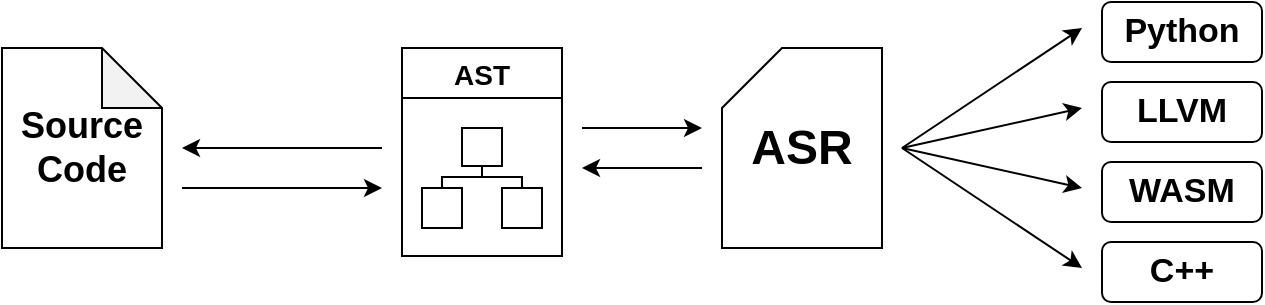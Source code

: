<mxfile version="26.2.3">
  <diagram name="Page-1" id="EwVvY_XLh2tar-kyspSp">
    <mxGraphModel dx="985" dy="565" grid="1" gridSize="10" guides="1" tooltips="1" connect="1" arrows="1" fold="1" page="1" pageScale="1" pageWidth="850" pageHeight="1100" math="0" shadow="0">
      <root>
        <mxCell id="0" />
        <mxCell id="1" parent="0" />
        <mxCell id="aYS-mJSF5tWhIcVHKOSk-3" value="&lt;font style=&quot;font-size: 18px;&quot;&gt;&lt;b&gt;&lt;font&gt;Source Code&lt;/font&gt;&lt;/b&gt;&lt;/font&gt;" style="shape=note;whiteSpace=wrap;html=1;backgroundOutline=1;darkOpacity=0.05;" vertex="1" parent="1">
          <mxGeometry x="40" y="440" width="80" height="100" as="geometry" />
        </mxCell>
        <mxCell id="aYS-mJSF5tWhIcVHKOSk-17" value="&lt;b&gt;&lt;font style=&quot;font-size: 24px;&quot;&gt;ASR&lt;/font&gt;&lt;/b&gt;" style="shape=card;whiteSpace=wrap;html=1;" vertex="1" parent="1">
          <mxGeometry x="400" y="440" width="80" height="100" as="geometry" />
        </mxCell>
        <mxCell id="aYS-mJSF5tWhIcVHKOSk-26" value="AST" style="swimlane;startSize=25;horizontal=1;containerType=tree;newEdgeStyle={&quot;edgeStyle&quot;:&quot;elbowEdgeStyle&quot;,&quot;startArrow&quot;:&quot;none&quot;,&quot;endArrow&quot;:&quot;none&quot;};fontStyle=1;fontSize=14;spacing=3;rounded=0;shadow=0;glass=0;swimlaneLine=1;" vertex="1" parent="1">
          <mxGeometry x="240" y="440" width="80" height="104" as="geometry" />
        </mxCell>
        <mxCell id="aYS-mJSF5tWhIcVHKOSk-27" value="" style="edgeStyle=elbowEdgeStyle;elbow=vertical;sourcePerimeterSpacing=0;targetPerimeterSpacing=0;startArrow=none;endArrow=none;rounded=0;curved=0;entryX=0.5;entryY=0;entryDx=0;entryDy=0;" edge="1" parent="aYS-mJSF5tWhIcVHKOSk-26" source="aYS-mJSF5tWhIcVHKOSk-29" target="aYS-mJSF5tWhIcVHKOSk-30">
          <mxGeometry relative="1" as="geometry">
            <mxPoint x="27" y="68" as="targetPoint" />
          </mxGeometry>
        </mxCell>
        <mxCell id="aYS-mJSF5tWhIcVHKOSk-28" value="" style="edgeStyle=elbowEdgeStyle;elbow=vertical;sourcePerimeterSpacing=0;targetPerimeterSpacing=0;startArrow=none;endArrow=none;rounded=0;curved=0;" edge="1" parent="aYS-mJSF5tWhIcVHKOSk-26" source="aYS-mJSF5tWhIcVHKOSk-29" target="aYS-mJSF5tWhIcVHKOSk-31">
          <mxGeometry relative="1" as="geometry" />
        </mxCell>
        <UserObject label="" treeRoot="1" id="aYS-mJSF5tWhIcVHKOSk-29">
          <mxCell style="whiteSpace=wrap;html=1;align=center;treeFolding=1;treeMoving=1;newEdgeStyle={&quot;edgeStyle&quot;:&quot;elbowEdgeStyle&quot;,&quot;startArrow&quot;:&quot;none&quot;,&quot;endArrow&quot;:&quot;none&quot;};" vertex="1" parent="aYS-mJSF5tWhIcVHKOSk-26">
            <mxGeometry x="30" y="40" width="20" height="19" as="geometry" />
          </mxCell>
        </UserObject>
        <mxCell id="aYS-mJSF5tWhIcVHKOSk-30" value="" style="whiteSpace=wrap;html=1;align=center;verticalAlign=middle;treeFolding=1;treeMoving=1;newEdgeStyle={&quot;edgeStyle&quot;:&quot;elbowEdgeStyle&quot;,&quot;startArrow&quot;:&quot;none&quot;,&quot;endArrow&quot;:&quot;none&quot;};" vertex="1" collapsed="1" parent="aYS-mJSF5tWhIcVHKOSk-26">
          <mxGeometry x="10" y="70" width="20" height="20" as="geometry" />
        </mxCell>
        <mxCell id="aYS-mJSF5tWhIcVHKOSk-31" value="" style="whiteSpace=wrap;html=1;align=center;verticalAlign=middle;treeFolding=1;treeMoving=1;newEdgeStyle={&quot;edgeStyle&quot;:&quot;elbowEdgeStyle&quot;,&quot;startArrow&quot;:&quot;none&quot;,&quot;endArrow&quot;:&quot;none&quot;};" vertex="1" collapsed="1" parent="aYS-mJSF5tWhIcVHKOSk-26">
          <mxGeometry x="50" y="70" width="20" height="20" as="geometry" />
        </mxCell>
        <mxCell id="aYS-mJSF5tWhIcVHKOSk-35" style="edgeStyle=elbowEdgeStyle;rounded=0;orthogonalLoop=1;jettySize=auto;html=1;startArrow=none;endArrow=none;exitX=0;exitY=0.25;exitDx=0;exitDy=0;entryX=0;entryY=0.5;entryDx=0;entryDy=0;" edge="1" parent="aYS-mJSF5tWhIcVHKOSk-26" source="aYS-mJSF5tWhIcVHKOSk-30" target="aYS-mJSF5tWhIcVHKOSk-30" visible="0">
          <mxGeometry relative="1" as="geometry" />
        </mxCell>
        <mxCell id="aYS-mJSF5tWhIcVHKOSk-37" value="&lt;div&gt;&lt;b&gt;LLVM&lt;/b&gt;&lt;/div&gt;" style="rounded=1;whiteSpace=wrap;html=1;fontSize=17;" vertex="1" parent="1">
          <mxGeometry x="590" y="457" width="80" height="30" as="geometry" />
        </mxCell>
        <mxCell id="aYS-mJSF5tWhIcVHKOSk-38" value="Python" style="rounded=1;whiteSpace=wrap;html=1;fontSize=17;fontStyle=1" vertex="1" parent="1">
          <mxGeometry x="590" y="417" width="80" height="30" as="geometry" />
        </mxCell>
        <mxCell id="aYS-mJSF5tWhIcVHKOSk-39" value="C++" style="rounded=1;whiteSpace=wrap;html=1;fontSize=17;fontStyle=1" vertex="1" parent="1">
          <mxGeometry x="590" y="537" width="80" height="30" as="geometry" />
        </mxCell>
        <mxCell id="aYS-mJSF5tWhIcVHKOSk-40" value="" style="endArrow=classic;html=1;rounded=0;" edge="1" parent="1">
          <mxGeometry width="50" height="50" relative="1" as="geometry">
            <mxPoint x="490" y="490" as="sourcePoint" />
            <mxPoint x="580" y="430" as="targetPoint" />
          </mxGeometry>
        </mxCell>
        <mxCell id="aYS-mJSF5tWhIcVHKOSk-41" value="" style="endArrow=classic;html=1;rounded=0;" edge="1" parent="1">
          <mxGeometry width="50" height="50" relative="1" as="geometry">
            <mxPoint x="490" y="490" as="sourcePoint" />
            <mxPoint x="580" y="470" as="targetPoint" />
          </mxGeometry>
        </mxCell>
        <mxCell id="aYS-mJSF5tWhIcVHKOSk-42" value="" style="endArrow=classic;html=1;rounded=0;" edge="1" parent="1">
          <mxGeometry width="50" height="50" relative="1" as="geometry">
            <mxPoint x="490" y="490" as="sourcePoint" />
            <mxPoint x="580" y="550" as="targetPoint" />
          </mxGeometry>
        </mxCell>
        <mxCell id="aYS-mJSF5tWhIcVHKOSk-43" value="" style="endArrow=classic;html=1;rounded=0;" edge="1" parent="1">
          <mxGeometry width="50" height="50" relative="1" as="geometry">
            <mxPoint x="330" y="480" as="sourcePoint" />
            <mxPoint x="390" y="480" as="targetPoint" />
          </mxGeometry>
        </mxCell>
        <mxCell id="aYS-mJSF5tWhIcVHKOSk-44" value="" style="endArrow=classic;html=1;rounded=0;" edge="1" parent="1">
          <mxGeometry width="50" height="50" relative="1" as="geometry">
            <mxPoint x="230" y="490" as="sourcePoint" />
            <mxPoint x="130" y="490" as="targetPoint" />
          </mxGeometry>
        </mxCell>
        <mxCell id="aYS-mJSF5tWhIcVHKOSk-45" value="" style="endArrow=classic;html=1;rounded=0;" edge="1" parent="1">
          <mxGeometry width="50" height="50" relative="1" as="geometry">
            <mxPoint x="390" y="500" as="sourcePoint" />
            <mxPoint x="330" y="500" as="targetPoint" />
          </mxGeometry>
        </mxCell>
        <mxCell id="aYS-mJSF5tWhIcVHKOSk-46" value="" style="endArrow=classic;html=1;rounded=0;" edge="1" parent="1">
          <mxGeometry width="50" height="50" relative="1" as="geometry">
            <mxPoint x="130" y="510" as="sourcePoint" />
            <mxPoint x="230" y="510" as="targetPoint" />
          </mxGeometry>
        </mxCell>
        <mxCell id="aYS-mJSF5tWhIcVHKOSk-47" value="WASM" style="rounded=1;whiteSpace=wrap;html=1;fontSize=17;fontStyle=1" vertex="1" parent="1">
          <mxGeometry x="590" y="497" width="80" height="30" as="geometry" />
        </mxCell>
        <mxCell id="aYS-mJSF5tWhIcVHKOSk-48" value="" style="endArrow=classic;html=1;rounded=0;" edge="1" parent="1">
          <mxGeometry width="50" height="50" relative="1" as="geometry">
            <mxPoint x="490" y="490" as="sourcePoint" />
            <mxPoint x="580" y="510" as="targetPoint" />
          </mxGeometry>
        </mxCell>
      </root>
    </mxGraphModel>
  </diagram>
</mxfile>
